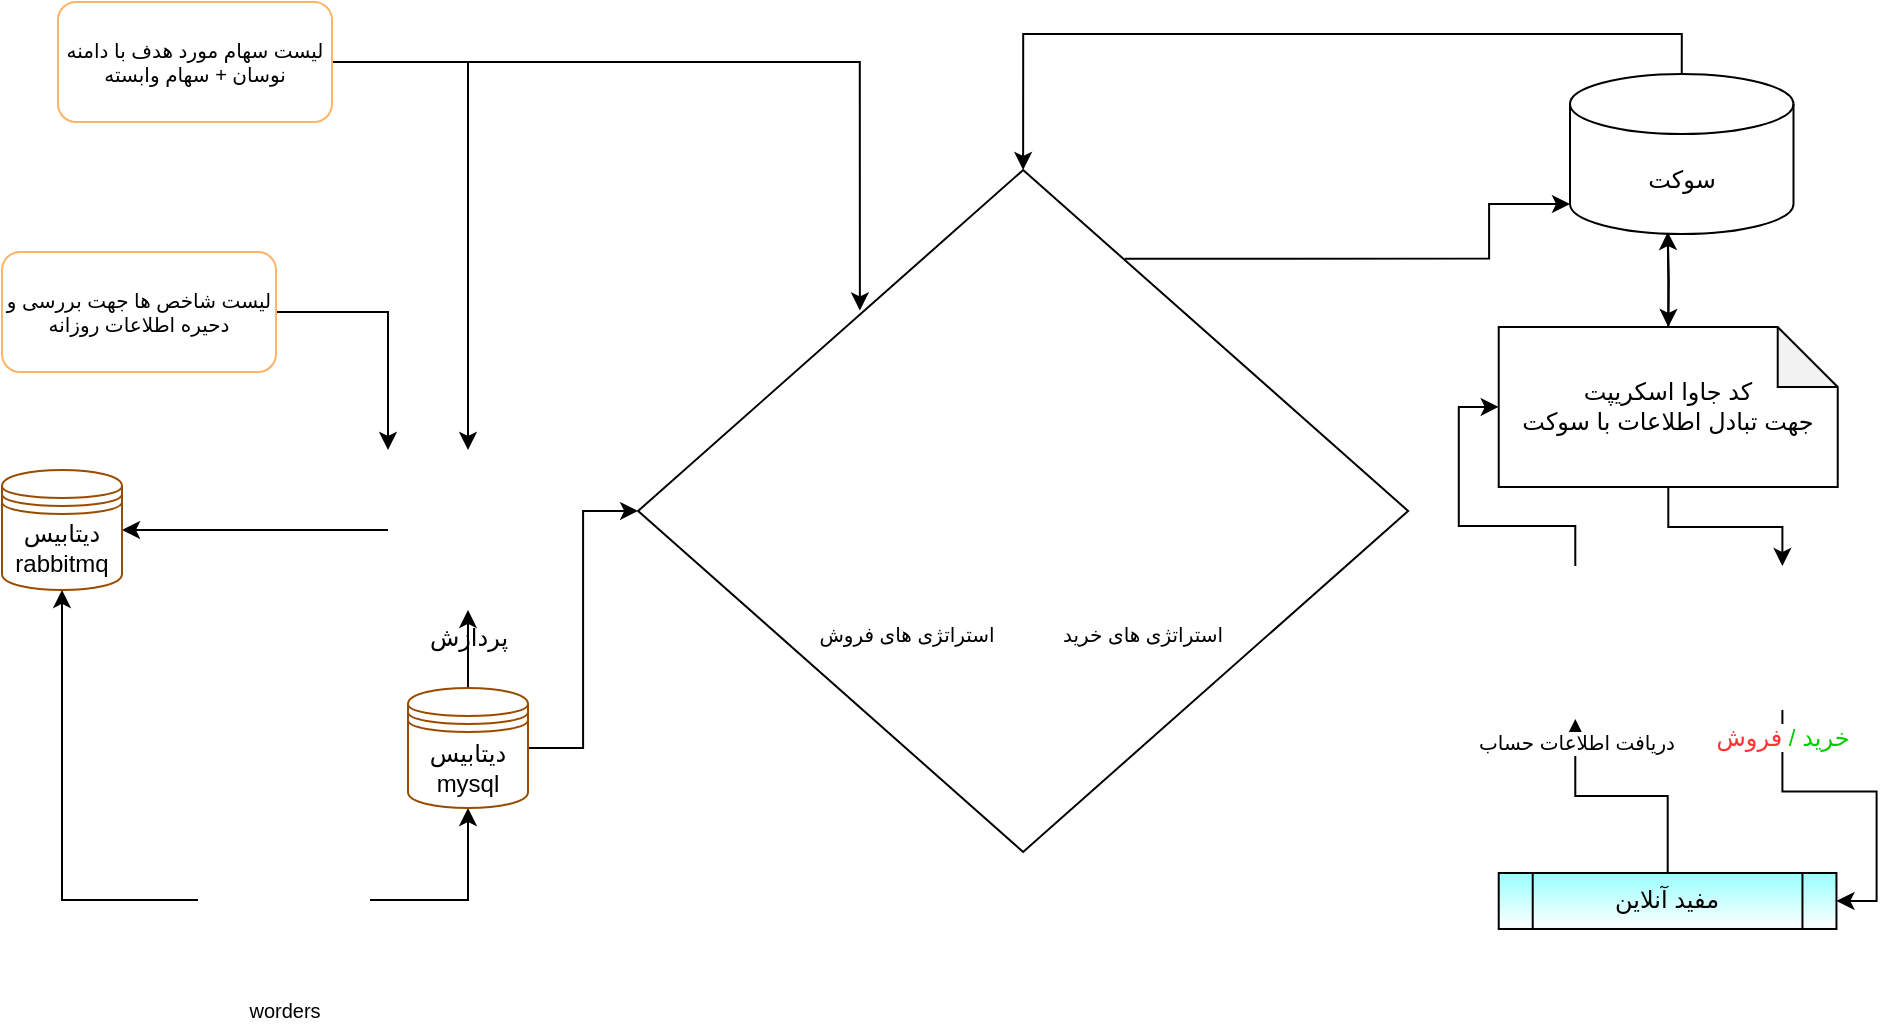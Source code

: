 <mxfile version="13.7.8" type="github">
  <diagram id="C5RBs43oDa-KdzZeNtuy" name="Page-1">
    <mxGraphModel dx="1185" dy="1139" grid="1" gridSize="7" guides="1" tooltips="1" connect="1" arrows="1" fold="1" page="0" pageScale="1" pageWidth="827" pageHeight="1169" math="0" shadow="0">
      <root>
        <mxCell id="WIyWlLk6GJQsqaUBKTNV-0" />
        <mxCell id="WIyWlLk6GJQsqaUBKTNV-1" parent="WIyWlLk6GJQsqaUBKTNV-0" />
        <mxCell id="7pnY4UaTc7vciJoPrL99-173" style="edgeStyle=orthogonalEdgeStyle;rounded=0;orthogonalLoop=1;jettySize=auto;html=1;strokeColor=#000000;fontSize=10;" edge="1" parent="WIyWlLk6GJQsqaUBKTNV-1" source="WIyWlLk6GJQsqaUBKTNV-12" target="7pnY4UaTc7vciJoPrL99-160">
          <mxGeometry relative="1" as="geometry" />
        </mxCell>
        <mxCell id="WIyWlLk6GJQsqaUBKTNV-12" value="مفید آنلاین" style="shape=process;whiteSpace=wrap;html=1;backgroundOutline=1;shadow=0;fontFamily=Helvetica;fontSize=12;fontColor=#000000;align=center;strokeColor=#000000;strokeWidth=1;gradientColor=#ffffff;fillColor=#99FFFF;" parent="WIyWlLk6GJQsqaUBKTNV-1" vertex="1">
          <mxGeometry x="1105.36" y="71.49" width="168.87" height="28" as="geometry" />
        </mxCell>
        <mxCell id="7pnY4UaTc7vciJoPrL99-149" style="edgeStyle=orthogonalEdgeStyle;rounded=0;orthogonalLoop=1;jettySize=auto;html=1;strokeColor=#000000;fontSize=10;" edge="1" parent="WIyWlLk6GJQsqaUBKTNV-1" source="7pnY4UaTc7vciJoPrL99-7">
          <mxGeometry relative="1" as="geometry">
            <mxPoint x="1189.883" y="-249" as="targetPoint" />
          </mxGeometry>
        </mxCell>
        <mxCell id="7pnY4UaTc7vciJoPrL99-172" style="edgeStyle=orthogonalEdgeStyle;rounded=0;orthogonalLoop=1;jettySize=auto;html=1;strokeColor=#000000;fontSize=10;" edge="1" parent="WIyWlLk6GJQsqaUBKTNV-1" source="7pnY4UaTc7vciJoPrL99-7" target="7pnY4UaTc7vciJoPrL99-159">
          <mxGeometry relative="1" as="geometry" />
        </mxCell>
        <mxCell id="7pnY4UaTc7vciJoPrL99-7" value="کد جاوا اسکریپت&lt;br&gt;جهت تبادل اطلاعات با سوکت" style="shape=note;whiteSpace=wrap;html=1;backgroundOutline=1;darkOpacity=0.05;fontFamily=Helvetica;fontSize=12;fontColor=#000000;align=center;strokeColor=#000000;fillColor=#ffffff;" vertex="1" parent="WIyWlLk6GJQsqaUBKTNV-1">
          <mxGeometry x="1105.36" y="-201.51" width="169.5" height="80" as="geometry" />
        </mxCell>
        <mxCell id="7pnY4UaTc7vciJoPrL99-150" style="edgeStyle=orthogonalEdgeStyle;rounded=0;orthogonalLoop=1;jettySize=auto;html=1;strokeColor=#000000;fontSize=10;" edge="1" parent="WIyWlLk6GJQsqaUBKTNV-1" target="7pnY4UaTc7vciJoPrL99-7">
          <mxGeometry relative="1" as="geometry">
            <mxPoint x="1189.883" y="-249" as="sourcePoint" />
          </mxGeometry>
        </mxCell>
        <mxCell id="7pnY4UaTc7vciJoPrL99-153" style="edgeStyle=orthogonalEdgeStyle;rounded=0;orthogonalLoop=1;jettySize=auto;html=1;entryX=0.5;entryY=0;entryDx=0;entryDy=0;strokeColor=#000000;fontSize=10;exitX=0.5;exitY=0;exitDx=0;exitDy=0;exitPerimeter=0;" edge="1" parent="WIyWlLk6GJQsqaUBKTNV-1" source="7pnY4UaTc7vciJoPrL99-13" target="7pnY4UaTc7vciJoPrL99-136">
          <mxGeometry relative="1" as="geometry" />
        </mxCell>
        <mxCell id="7pnY4UaTc7vciJoPrL99-13" value="سوکت" style="shape=cylinder3;whiteSpace=wrap;html=1;boundedLbl=1;backgroundOutline=1;size=15;fontFamily=Helvetica;fontSize=12;fontColor=#000000;align=center;fillColor=#ffffff;" vertex="1" parent="WIyWlLk6GJQsqaUBKTNV-1">
          <mxGeometry x="1141" y="-328" width="111.75" height="80" as="geometry" />
        </mxCell>
        <mxCell id="7pnY4UaTc7vciJoPrL99-127" style="edgeStyle=orthogonalEdgeStyle;rounded=0;orthogonalLoop=1;jettySize=auto;html=1;entryX=1;entryY=0.5;entryDx=0;entryDy=0;fontSize=10;" edge="1" parent="WIyWlLk6GJQsqaUBKTNV-1" source="7pnY4UaTc7vciJoPrL99-22" target="7pnY4UaTc7vciJoPrL99-40">
          <mxGeometry relative="1" as="geometry" />
        </mxCell>
        <mxCell id="7pnY4UaTc7vciJoPrL99-22" value="پردازش" style="shape=image;html=1;verticalAlign=top;verticalLabelPosition=bottom;labelBackgroundColor=#ffffff;imageAspect=0;aspect=fixed;image=https://cdn2.iconfinder.com/data/icons/artificial-intelligence-6/64/ArtificialIntelligence22-128.png;fontFamily=Helvetica;fontSize=12;fontColor=#000000;align=center;strokeColor=#994C00;fillColor=#FFFFFF;gradientColor=#ffffff;" vertex="1" parent="WIyWlLk6GJQsqaUBKTNV-1">
          <mxGeometry x="550" y="-140.01" width="80" height="80" as="geometry" />
        </mxCell>
        <mxCell id="7pnY4UaTc7vciJoPrL99-87" style="edgeStyle=orthogonalEdgeStyle;rounded=0;orthogonalLoop=1;jettySize=auto;html=1;fontSize=21;" edge="1" parent="WIyWlLk6GJQsqaUBKTNV-1" source="7pnY4UaTc7vciJoPrL99-131" target="7pnY4UaTc7vciJoPrL99-83">
          <mxGeometry relative="1" as="geometry">
            <mxPoint x="487" y="119.99" as="sourcePoint" />
          </mxGeometry>
        </mxCell>
        <mxCell id="7pnY4UaTc7vciJoPrL99-40" value="دیتابیس&lt;br&gt;rabbitmq" style="shape=datastore;whiteSpace=wrap;html=1;strokeColor=#994C00;fillColor=#FFFFFF;gradientColor=#ffffff;" vertex="1" parent="WIyWlLk6GJQsqaUBKTNV-1">
          <mxGeometry x="357" y="-130.01" width="60" height="60" as="geometry" />
        </mxCell>
        <mxCell id="7pnY4UaTc7vciJoPrL99-117" style="edgeStyle=orthogonalEdgeStyle;rounded=0;orthogonalLoop=1;jettySize=auto;html=1;fontSize=10;" edge="1" parent="WIyWlLk6GJQsqaUBKTNV-1" source="7pnY4UaTc7vciJoPrL99-83" target="7pnY4UaTc7vciJoPrL99-22">
          <mxGeometry relative="1" as="geometry" />
        </mxCell>
        <mxCell id="7pnY4UaTc7vciJoPrL99-138" style="edgeStyle=orthogonalEdgeStyle;rounded=0;orthogonalLoop=1;jettySize=auto;html=1;entryX=0;entryY=0.5;entryDx=0;entryDy=0;fontSize=10;" edge="1" parent="WIyWlLk6GJQsqaUBKTNV-1" source="7pnY4UaTc7vciJoPrL99-83" target="7pnY4UaTc7vciJoPrL99-136">
          <mxGeometry relative="1" as="geometry" />
        </mxCell>
        <mxCell id="7pnY4UaTc7vciJoPrL99-83" value="دیتابیس&lt;br&gt;mysql" style="shape=datastore;whiteSpace=wrap;html=1;strokeColor=#994C00;fillColor=#FFFFFF;gradientColor=#ffffff;" vertex="1" parent="WIyWlLk6GJQsqaUBKTNV-1">
          <mxGeometry x="560" y="-21.0" width="60" height="60" as="geometry" />
        </mxCell>
        <mxCell id="7pnY4UaTc7vciJoPrL99-111" style="edgeStyle=orthogonalEdgeStyle;rounded=0;orthogonalLoop=1;jettySize=auto;html=1;entryX=0;entryY=0;entryDx=0;entryDy=0;fontSize=10;" edge="1" parent="WIyWlLk6GJQsqaUBKTNV-1" source="7pnY4UaTc7vciJoPrL99-108" target="7pnY4UaTc7vciJoPrL99-22">
          <mxGeometry relative="1" as="geometry" />
        </mxCell>
        <mxCell id="7pnY4UaTc7vciJoPrL99-108" value="لیست شاخص ها جهت بررسی و دحیره اطلاعات روزانه" style="rounded=1;whiteSpace=wrap;html=1;fontFamily=Helvetica;fontSize=10;fontColor=#000000;align=center;gradientColor=#ffffff;strokeColor=#FFB366;" vertex="1" parent="WIyWlLk6GJQsqaUBKTNV-1">
          <mxGeometry x="357" y="-239" width="137" height="60" as="geometry" />
        </mxCell>
        <mxCell id="7pnY4UaTc7vciJoPrL99-132" style="edgeStyle=orthogonalEdgeStyle;rounded=0;orthogonalLoop=1;jettySize=auto;html=1;strokeColor=#000000;fontSize=10;" edge="1" parent="WIyWlLk6GJQsqaUBKTNV-1" source="7pnY4UaTc7vciJoPrL99-131" target="7pnY4UaTc7vciJoPrL99-40">
          <mxGeometry relative="1" as="geometry" />
        </mxCell>
        <mxCell id="7pnY4UaTc7vciJoPrL99-131" value="worders" style="shape=image;html=1;verticalAlign=top;verticalLabelPosition=bottom;labelBackgroundColor=#ffffff;imageAspect=0;aspect=fixed;image=https://cdn3.iconfinder.com/data/icons/infographic-vol-2-1/512/13-128.png;fontFamily=Helvetica;fontSize=10;fontColor=#000000;align=center;strokeColor=#000000;fillColor=#ffffff;gradientColor=#ffffff;" vertex="1" parent="WIyWlLk6GJQsqaUBKTNV-1">
          <mxGeometry x="455" y="42.0" width="86" height="86" as="geometry" />
        </mxCell>
        <mxCell id="7pnY4UaTc7vciJoPrL99-137" value="" style="group" vertex="1" connectable="0" parent="WIyWlLk6GJQsqaUBKTNV-1">
          <mxGeometry x="693" y="-280" width="373" height="415" as="geometry" />
        </mxCell>
        <mxCell id="7pnY4UaTc7vciJoPrL99-106" value="استراتژی های خرید" style="shape=image;html=1;verticalAlign=top;verticalLabelPosition=bottom;labelBackgroundColor=#ffffff;imageAspect=0;aspect=fixed;image=https://cdn2.iconfinder.com/data/icons/xomo-basics/128/document-10-128.png;strokeColor=#000000;fillColor=none;gradientColor=#ffffff;fontSize=10;" vertex="1" parent="7pnY4UaTc7vciJoPrL99-137">
          <mxGeometry x="177.69" y="106.8" width="113.37" height="113.37" as="geometry" />
        </mxCell>
        <mxCell id="7pnY4UaTc7vciJoPrL99-134" value="استراتژی های فروش" style="shape=image;html=1;verticalAlign=top;verticalLabelPosition=bottom;labelBackgroundColor=#ffffff;imageAspect=0;aspect=fixed;image=https://cdn3.iconfinder.com/data/icons/finance-152/64/19-128.png;strokeColor=#000000;fillColor=none;gradientColor=#ffffff;fontSize=10;" vertex="1" parent="7pnY4UaTc7vciJoPrL99-137">
          <mxGeometry x="65.94" y="120.8" width="99.37" height="99.37" as="geometry" />
        </mxCell>
        <mxCell id="7pnY4UaTc7vciJoPrL99-136" value="" style="rhombus;whiteSpace=wrap;html=1;strokeColor=#000000;fillColor=none;gradientColor=#ffffff;fontSize=10;" vertex="1" parent="7pnY4UaTc7vciJoPrL99-137">
          <mxGeometry x="-17.94" width="385" height="340.97" as="geometry" />
        </mxCell>
        <mxCell id="7pnY4UaTc7vciJoPrL99-145" style="edgeStyle=orthogonalEdgeStyle;rounded=0;orthogonalLoop=1;jettySize=auto;html=1;entryX=0.288;entryY=0.206;entryDx=0;entryDy=0;strokeColor=#000000;fontSize=10;entryPerimeter=0;" edge="1" parent="WIyWlLk6GJQsqaUBKTNV-1" source="7pnY4UaTc7vciJoPrL99-141" target="7pnY4UaTc7vciJoPrL99-136">
          <mxGeometry relative="1" as="geometry" />
        </mxCell>
        <mxCell id="7pnY4UaTc7vciJoPrL99-175" style="edgeStyle=orthogonalEdgeStyle;rounded=0;orthogonalLoop=1;jettySize=auto;html=1;strokeColor=#000000;fontSize=10;" edge="1" parent="WIyWlLk6GJQsqaUBKTNV-1" source="7pnY4UaTc7vciJoPrL99-141" target="7pnY4UaTc7vciJoPrL99-22">
          <mxGeometry relative="1" as="geometry" />
        </mxCell>
        <mxCell id="7pnY4UaTc7vciJoPrL99-141" value="لیست سهام مورد هدف با دامنه نوسان + سهام وابسته" style="rounded=1;whiteSpace=wrap;html=1;fontFamily=Helvetica;fontSize=10;fontColor=#000000;align=center;gradientColor=#ffffff;strokeColor=#FFB366;" vertex="1" parent="WIyWlLk6GJQsqaUBKTNV-1">
          <mxGeometry x="385" y="-364" width="137" height="60" as="geometry" />
        </mxCell>
        <mxCell id="7pnY4UaTc7vciJoPrL99-154" style="edgeStyle=orthogonalEdgeStyle;rounded=0;orthogonalLoop=1;jettySize=auto;html=1;entryX=0;entryY=1;entryDx=0;entryDy=-15;entryPerimeter=0;strokeColor=#000000;fontSize=10;exitX=0.632;exitY=0.13;exitDx=0;exitDy=0;exitPerimeter=0;" edge="1" parent="WIyWlLk6GJQsqaUBKTNV-1" source="7pnY4UaTc7vciJoPrL99-136" target="7pnY4UaTc7vciJoPrL99-13">
          <mxGeometry relative="1" as="geometry" />
        </mxCell>
        <mxCell id="7pnY4UaTc7vciJoPrL99-169" style="edgeStyle=orthogonalEdgeStyle;rounded=0;orthogonalLoop=1;jettySize=auto;html=1;entryX=1;entryY=0.5;entryDx=0;entryDy=0;strokeColor=#000000;fontSize=10;" edge="1" parent="WIyWlLk6GJQsqaUBKTNV-1" source="7pnY4UaTc7vciJoPrL99-159" target="WIyWlLk6GJQsqaUBKTNV-12">
          <mxGeometry relative="1" as="geometry" />
        </mxCell>
        <mxCell id="7pnY4UaTc7vciJoPrL99-159" value="&lt;font color=&quot;#00cc00&quot; style=&quot;font-size: 12px&quot;&gt;خرید /&amp;nbsp;&lt;/font&gt;&lt;font color=&quot;#ff3333&quot; style=&quot;font-size: 12px&quot;&gt;فروش&lt;/font&gt;" style="shape=image;html=1;verticalAlign=top;verticalLabelPosition=bottom;labelBackgroundColor=#ffffff;imageAspect=0;aspect=fixed;image=https://cdn1.iconfinder.com/data/icons/ecommerce-free/96/Coins-128.png;strokeColor=#000000;fillColor=none;gradientColor=#ffffff;fontSize=10;" vertex="1" parent="WIyWlLk6GJQsqaUBKTNV-1">
          <mxGeometry x="1211.23" y="-82.01" width="72" height="72" as="geometry" />
        </mxCell>
        <mxCell id="7pnY4UaTc7vciJoPrL99-174" style="edgeStyle=orthogonalEdgeStyle;rounded=0;orthogonalLoop=1;jettySize=auto;html=1;entryX=0;entryY=0.5;entryDx=0;entryDy=0;entryPerimeter=0;strokeColor=#000000;fontSize=10;" edge="1" parent="WIyWlLk6GJQsqaUBKTNV-1" source="7pnY4UaTc7vciJoPrL99-160" target="7pnY4UaTc7vciJoPrL99-7">
          <mxGeometry relative="1" as="geometry" />
        </mxCell>
        <mxCell id="7pnY4UaTc7vciJoPrL99-160" value="دریافت اطلاعات حساب" style="shape=image;html=1;verticalAlign=top;verticalLabelPosition=bottom;labelBackgroundColor=#ffffff;imageAspect=0;aspect=fixed;image=https://cdn3.iconfinder.com/data/icons/tango-icon-library/48/mail-send-receive-128.png;shadow=0;dashed=0;fontFamily=Helvetica;fontSize=10;fontColor=#000000;align=center;strokeColor=#000000;strokeWidth=2;fillColor=#ffffff;gradientColor=#ffffff;" vertex="1" parent="WIyWlLk6GJQsqaUBKTNV-1">
          <mxGeometry x="1105.36" y="-82.01" width="76.5" height="76.5" as="geometry" />
        </mxCell>
      </root>
    </mxGraphModel>
  </diagram>
</mxfile>
